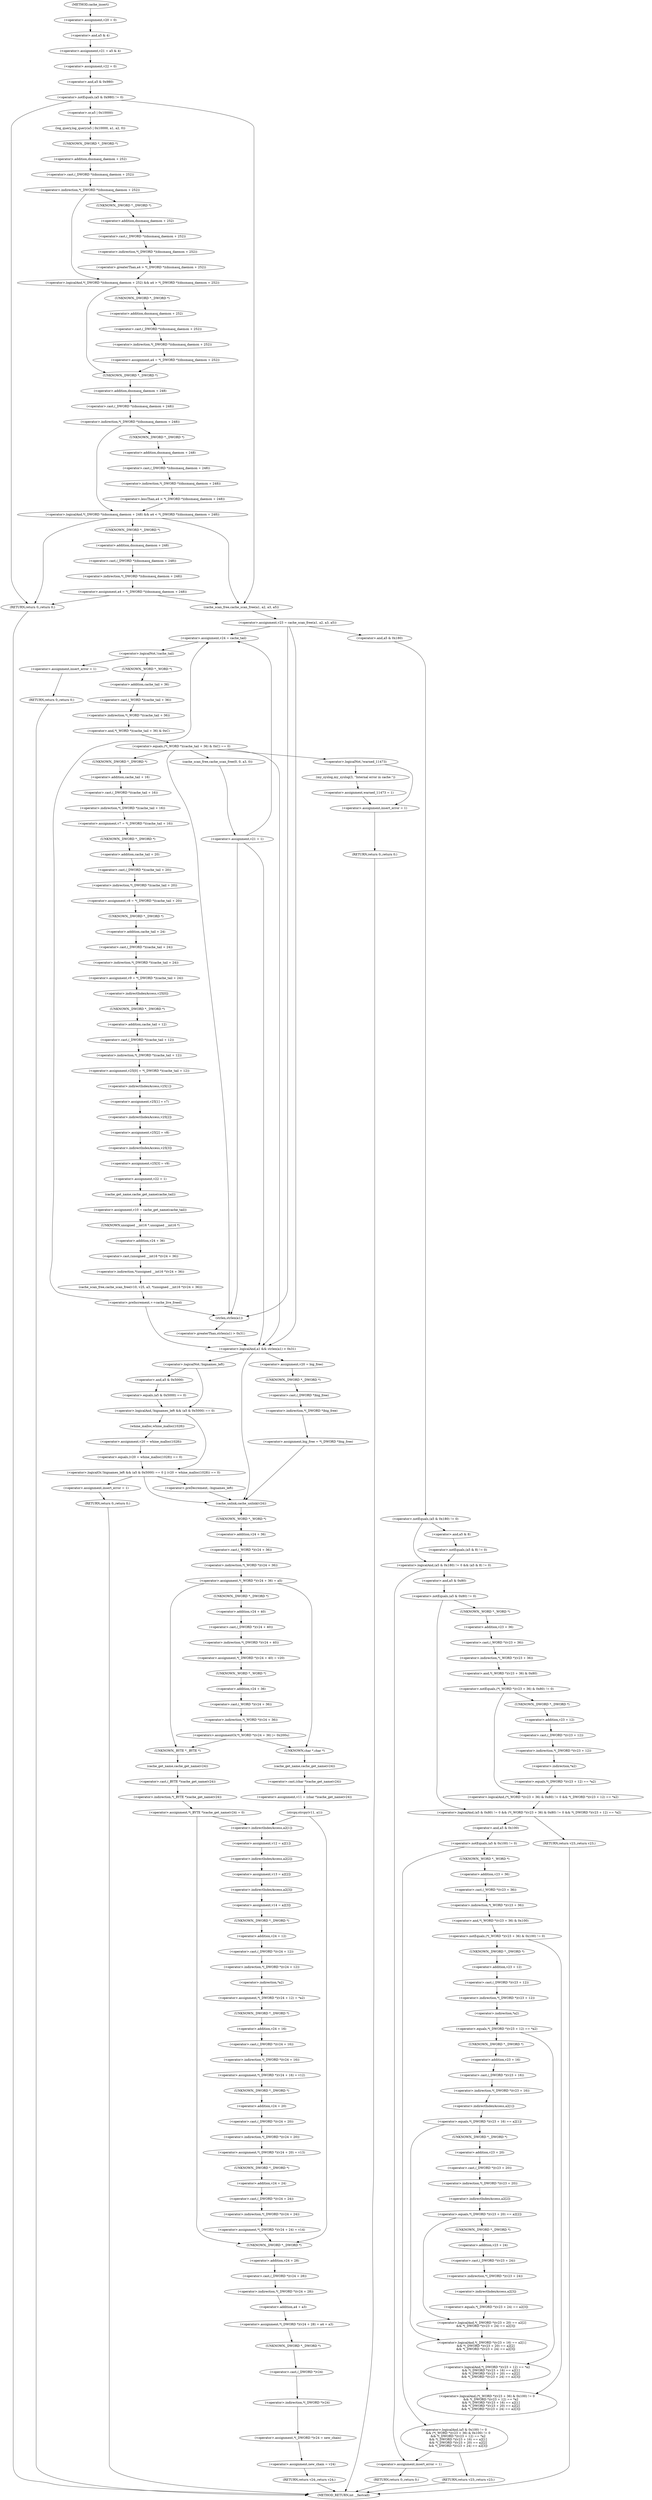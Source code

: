 digraph cache_insert {  
"1000136" [label = "(<operator>.assignment,v20 = 0)" ]
"1000139" [label = "(<operator>.assignment,v21 = a5 & 4)" ]
"1000141" [label = "(<operator>.and,a5 & 4)" ]
"1000144" [label = "(<operator>.assignment,v22 = 0)" ]
"1000148" [label = "(<operator>.notEquals,(a5 & 0x980) != 0)" ]
"1000149" [label = "(<operator>.and,a5 & 0x980)" ]
"1000154" [label = "(log_query,log_query(a5 | 0x10000, a1, a2, 0))" ]
"1000155" [label = "(<operator>.or,a5 | 0x10000)" ]
"1000162" [label = "(<operator>.logicalAnd,*(_DWORD *)(dnsmasq_daemon + 252) && a4 > *(_DWORD *)(dnsmasq_daemon + 252))" ]
"1000163" [label = "(<operator>.indirection,*(_DWORD *)(dnsmasq_daemon + 252))" ]
"1000164" [label = "(<operator>.cast,(_DWORD *)(dnsmasq_daemon + 252))" ]
"1000165" [label = "(UNKNOWN,_DWORD *,_DWORD *)" ]
"1000166" [label = "(<operator>.addition,dnsmasq_daemon + 252)" ]
"1000169" [label = "(<operator>.greaterThan,a4 > *(_DWORD *)(dnsmasq_daemon + 252))" ]
"1000171" [label = "(<operator>.indirection,*(_DWORD *)(dnsmasq_daemon + 252))" ]
"1000172" [label = "(<operator>.cast,(_DWORD *)(dnsmasq_daemon + 252))" ]
"1000173" [label = "(UNKNOWN,_DWORD *,_DWORD *)" ]
"1000174" [label = "(<operator>.addition,dnsmasq_daemon + 252)" ]
"1000177" [label = "(<operator>.assignment,a4 = *(_DWORD *)(dnsmasq_daemon + 252))" ]
"1000179" [label = "(<operator>.indirection,*(_DWORD *)(dnsmasq_daemon + 252))" ]
"1000180" [label = "(<operator>.cast,(_DWORD *)(dnsmasq_daemon + 252))" ]
"1000181" [label = "(UNKNOWN,_DWORD *,_DWORD *)" ]
"1000182" [label = "(<operator>.addition,dnsmasq_daemon + 252)" ]
"1000186" [label = "(<operator>.logicalAnd,*(_DWORD *)(dnsmasq_daemon + 248) && a4 < *(_DWORD *)(dnsmasq_daemon + 248))" ]
"1000187" [label = "(<operator>.indirection,*(_DWORD *)(dnsmasq_daemon + 248))" ]
"1000188" [label = "(<operator>.cast,(_DWORD *)(dnsmasq_daemon + 248))" ]
"1000189" [label = "(UNKNOWN,_DWORD *,_DWORD *)" ]
"1000190" [label = "(<operator>.addition,dnsmasq_daemon + 248)" ]
"1000193" [label = "(<operator>.lessThan,a4 < *(_DWORD *)(dnsmasq_daemon + 248))" ]
"1000195" [label = "(<operator>.indirection,*(_DWORD *)(dnsmasq_daemon + 248))" ]
"1000196" [label = "(<operator>.cast,(_DWORD *)(dnsmasq_daemon + 248))" ]
"1000197" [label = "(UNKNOWN,_DWORD *,_DWORD *)" ]
"1000198" [label = "(<operator>.addition,dnsmasq_daemon + 248)" ]
"1000201" [label = "(<operator>.assignment,a4 = *(_DWORD *)(dnsmasq_daemon + 248))" ]
"1000203" [label = "(<operator>.indirection,*(_DWORD *)(dnsmasq_daemon + 248))" ]
"1000204" [label = "(<operator>.cast,(_DWORD *)(dnsmasq_daemon + 248))" ]
"1000205" [label = "(UNKNOWN,_DWORD *,_DWORD *)" ]
"1000206" [label = "(<operator>.addition,dnsmasq_daemon + 248)" ]
"1000211" [label = "(RETURN,return 0;,return 0;)" ]
"1000213" [label = "(<operator>.assignment,v23 = cache_scan_free(a1, a2, a3, a5))" ]
"1000215" [label = "(cache_scan_free,cache_scan_free(a1, a2, a3, a5))" ]
"1000224" [label = "(<operator>.logicalAnd,(a5 & 0x180) != 0 && (a5 & 8) != 0)" ]
"1000225" [label = "(<operator>.notEquals,(a5 & 0x180) != 0)" ]
"1000226" [label = "(<operator>.and,a5 & 0x180)" ]
"1000230" [label = "(<operator>.notEquals,(a5 & 8) != 0)" ]
"1000231" [label = "(<operator>.and,a5 & 8)" ]
"1000237" [label = "(<operator>.logicalAnd,(a5 & 0x80) != 0 && (*(_WORD *)(v23 + 36) & 0x80) != 0 && *(_DWORD *)(v23 + 12) == *a2)" ]
"1000238" [label = "(<operator>.notEquals,(a5 & 0x80) != 0)" ]
"1000239" [label = "(<operator>.and,a5 & 0x80)" ]
"1000243" [label = "(<operator>.logicalAnd,(*(_WORD *)(v23 + 36) & 0x80) != 0 && *(_DWORD *)(v23 + 12) == *a2)" ]
"1000244" [label = "(<operator>.notEquals,(*(_WORD *)(v23 + 36) & 0x80) != 0)" ]
"1000245" [label = "(<operator>.and,*(_WORD *)(v23 + 36) & 0x80)" ]
"1000246" [label = "(<operator>.indirection,*(_WORD *)(v23 + 36))" ]
"1000247" [label = "(<operator>.cast,(_WORD *)(v23 + 36))" ]
"1000248" [label = "(UNKNOWN,_WORD *,_WORD *)" ]
"1000249" [label = "(<operator>.addition,v23 + 36)" ]
"1000254" [label = "(<operator>.equals,*(_DWORD *)(v23 + 12) == *a2)" ]
"1000255" [label = "(<operator>.indirection,*(_DWORD *)(v23 + 12))" ]
"1000256" [label = "(<operator>.cast,(_DWORD *)(v23 + 12))" ]
"1000257" [label = "(UNKNOWN,_DWORD *,_DWORD *)" ]
"1000258" [label = "(<operator>.addition,v23 + 12)" ]
"1000261" [label = "(<operator>.indirection,*a2)" ]
"1000263" [label = "(RETURN,return v23;,return v23;)" ]
"1000266" [label = "(<operator>.logicalAnd,(a5 & 0x100) != 0\n        && (*(_WORD *)(v23 + 36) & 0x100) != 0\n        && *(_DWORD *)(v23 + 12) == *a2\n        && *(_DWORD *)(v23 + 16) == a2[1]\n        && *(_DWORD *)(v23 + 20) == a2[2]\n        && *(_DWORD *)(v23 + 24) == a2[3])" ]
"1000267" [label = "(<operator>.notEquals,(a5 & 0x100) != 0)" ]
"1000268" [label = "(<operator>.and,a5 & 0x100)" ]
"1000272" [label = "(<operator>.logicalAnd,(*(_WORD *)(v23 + 36) & 0x100) != 0\n        && *(_DWORD *)(v23 + 12) == *a2\n        && *(_DWORD *)(v23 + 16) == a2[1]\n        && *(_DWORD *)(v23 + 20) == a2[2]\n        && *(_DWORD *)(v23 + 24) == a2[3])" ]
"1000273" [label = "(<operator>.notEquals,(*(_WORD *)(v23 + 36) & 0x100) != 0)" ]
"1000274" [label = "(<operator>.and,*(_WORD *)(v23 + 36) & 0x100)" ]
"1000275" [label = "(<operator>.indirection,*(_WORD *)(v23 + 36))" ]
"1000276" [label = "(<operator>.cast,(_WORD *)(v23 + 36))" ]
"1000277" [label = "(UNKNOWN,_WORD *,_WORD *)" ]
"1000278" [label = "(<operator>.addition,v23 + 36)" ]
"1000283" [label = "(<operator>.logicalAnd,*(_DWORD *)(v23 + 12) == *a2\n        && *(_DWORD *)(v23 + 16) == a2[1]\n        && *(_DWORD *)(v23 + 20) == a2[2]\n        && *(_DWORD *)(v23 + 24) == a2[3])" ]
"1000284" [label = "(<operator>.equals,*(_DWORD *)(v23 + 12) == *a2)" ]
"1000285" [label = "(<operator>.indirection,*(_DWORD *)(v23 + 12))" ]
"1000286" [label = "(<operator>.cast,(_DWORD *)(v23 + 12))" ]
"1000287" [label = "(UNKNOWN,_DWORD *,_DWORD *)" ]
"1000288" [label = "(<operator>.addition,v23 + 12)" ]
"1000291" [label = "(<operator>.indirection,*a2)" ]
"1000293" [label = "(<operator>.logicalAnd,*(_DWORD *)(v23 + 16) == a2[1]\n        && *(_DWORD *)(v23 + 20) == a2[2]\n        && *(_DWORD *)(v23 + 24) == a2[3])" ]
"1000294" [label = "(<operator>.equals,*(_DWORD *)(v23 + 16) == a2[1])" ]
"1000295" [label = "(<operator>.indirection,*(_DWORD *)(v23 + 16))" ]
"1000296" [label = "(<operator>.cast,(_DWORD *)(v23 + 16))" ]
"1000297" [label = "(UNKNOWN,_DWORD *,_DWORD *)" ]
"1000298" [label = "(<operator>.addition,v23 + 16)" ]
"1000301" [label = "(<operator>.indirectIndexAccess,a2[1])" ]
"1000304" [label = "(<operator>.logicalAnd,*(_DWORD *)(v23 + 20) == a2[2]\n        && *(_DWORD *)(v23 + 24) == a2[3])" ]
"1000305" [label = "(<operator>.equals,*(_DWORD *)(v23 + 20) == a2[2])" ]
"1000306" [label = "(<operator>.indirection,*(_DWORD *)(v23 + 20))" ]
"1000307" [label = "(<operator>.cast,(_DWORD *)(v23 + 20))" ]
"1000308" [label = "(UNKNOWN,_DWORD *,_DWORD *)" ]
"1000309" [label = "(<operator>.addition,v23 + 20)" ]
"1000312" [label = "(<operator>.indirectIndexAccess,a2[2])" ]
"1000315" [label = "(<operator>.equals,*(_DWORD *)(v23 + 24) == a2[3])" ]
"1000316" [label = "(<operator>.indirection,*(_DWORD *)(v23 + 24))" ]
"1000317" [label = "(<operator>.cast,(_DWORD *)(v23 + 24))" ]
"1000318" [label = "(UNKNOWN,_DWORD *,_DWORD *)" ]
"1000319" [label = "(<operator>.addition,v23 + 24)" ]
"1000322" [label = "(<operator>.indirectIndexAccess,a2[3])" ]
"1000326" [label = "(RETURN,return v23;,return v23;)" ]
"1000328" [label = "(<operator>.assignment,insert_error = 1)" ]
"1000331" [label = "(RETURN,return 0;,return 0;)" ]
"1000336" [label = "(<operator>.assignment,v24 = cache_tail)" ]
"1000340" [label = "(<operator>.logicalNot,!cache_tail)" ]
"1000343" [label = "(<operator>.assignment,insert_error = 1)" ]
"1000346" [label = "(RETURN,return 0;,return 0;)" ]
"1000349" [label = "(<operator>.equals,(*(_WORD *)(cache_tail + 36) & 0xC) == 0)" ]
"1000350" [label = "(<operator>.and,*(_WORD *)(cache_tail + 36) & 0xC)" ]
"1000351" [label = "(<operator>.indirection,*(_WORD *)(cache_tail + 36))" ]
"1000352" [label = "(<operator>.cast,(_WORD *)(cache_tail + 36))" ]
"1000353" [label = "(UNKNOWN,_WORD *,_WORD *)" ]
"1000354" [label = "(<operator>.addition,cache_tail + 36)" ]
"1000364" [label = "(<operator>.logicalNot,!warned_11473)" ]
"1000367" [label = "(my_syslog,my_syslog(3, \"Internal error in cache.\"))" ]
"1000370" [label = "(<operator>.assignment,warned_11473 = 1)" ]
"1000373" [label = "(<operator>.assignment,insert_error = 1)" ]
"1000376" [label = "(RETURN,return 0;,return 0;)" ]
"1000381" [label = "(<operator>.assignment,v7 = *(_DWORD *)(cache_tail + 16))" ]
"1000383" [label = "(<operator>.indirection,*(_DWORD *)(cache_tail + 16))" ]
"1000384" [label = "(<operator>.cast,(_DWORD *)(cache_tail + 16))" ]
"1000385" [label = "(UNKNOWN,_DWORD *,_DWORD *)" ]
"1000386" [label = "(<operator>.addition,cache_tail + 16)" ]
"1000389" [label = "(<operator>.assignment,v8 = *(_DWORD *)(cache_tail + 20))" ]
"1000391" [label = "(<operator>.indirection,*(_DWORD *)(cache_tail + 20))" ]
"1000392" [label = "(<operator>.cast,(_DWORD *)(cache_tail + 20))" ]
"1000393" [label = "(UNKNOWN,_DWORD *,_DWORD *)" ]
"1000394" [label = "(<operator>.addition,cache_tail + 20)" ]
"1000397" [label = "(<operator>.assignment,v9 = *(_DWORD *)(cache_tail + 24))" ]
"1000399" [label = "(<operator>.indirection,*(_DWORD *)(cache_tail + 24))" ]
"1000400" [label = "(<operator>.cast,(_DWORD *)(cache_tail + 24))" ]
"1000401" [label = "(UNKNOWN,_DWORD *,_DWORD *)" ]
"1000402" [label = "(<operator>.addition,cache_tail + 24)" ]
"1000405" [label = "(<operator>.assignment,v25[0] = *(_DWORD *)(cache_tail + 12))" ]
"1000406" [label = "(<operator>.indirectIndexAccess,v25[0])" ]
"1000409" [label = "(<operator>.indirection,*(_DWORD *)(cache_tail + 12))" ]
"1000410" [label = "(<operator>.cast,(_DWORD *)(cache_tail + 12))" ]
"1000411" [label = "(UNKNOWN,_DWORD *,_DWORD *)" ]
"1000412" [label = "(<operator>.addition,cache_tail + 12)" ]
"1000415" [label = "(<operator>.assignment,v25[1] = v7)" ]
"1000416" [label = "(<operator>.indirectIndexAccess,v25[1])" ]
"1000420" [label = "(<operator>.assignment,v25[2] = v8)" ]
"1000421" [label = "(<operator>.indirectIndexAccess,v25[2])" ]
"1000425" [label = "(<operator>.assignment,v25[3] = v9)" ]
"1000426" [label = "(<operator>.indirectIndexAccess,v25[3])" ]
"1000430" [label = "(<operator>.assignment,v22 = 1)" ]
"1000433" [label = "(<operator>.assignment,v10 = cache_get_name(cache_tail))" ]
"1000435" [label = "(cache_get_name,cache_get_name(cache_tail))" ]
"1000437" [label = "(cache_scan_free,cache_scan_free(v10, v25, a3, *(unsigned __int16 *)(v24 + 36)))" ]
"1000441" [label = "(<operator>.indirection,*(unsigned __int16 *)(v24 + 36))" ]
"1000442" [label = "(<operator>.cast,(unsigned __int16 *)(v24 + 36))" ]
"1000443" [label = "(UNKNOWN,unsigned __int16 *,unsigned __int16 *)" ]
"1000444" [label = "(<operator>.addition,v24 + 36)" ]
"1000447" [label = "(<operator>.preIncrement,++cache_live_freed)" ]
"1000451" [label = "(cache_scan_free,cache_scan_free(0, 0, a3, 0))" ]
"1000456" [label = "(<operator>.assignment,v21 = 1)" ]
"1000460" [label = "(<operator>.logicalAnd,a1 && strlen(a1) > 0x31)" ]
"1000462" [label = "(<operator>.greaterThan,strlen(a1) > 0x31)" ]
"1000463" [label = "(strlen,strlen(a1))" ]
"1000470" [label = "(<operator>.assignment,v20 = big_free)" ]
"1000473" [label = "(<operator>.assignment,big_free = *(_DWORD *)big_free)" ]
"1000475" [label = "(<operator>.indirection,*(_DWORD *)big_free)" ]
"1000476" [label = "(<operator>.cast,(_DWORD *)big_free)" ]
"1000477" [label = "(UNKNOWN,_DWORD *,_DWORD *)" ]
"1000482" [label = "(<operator>.logicalOr,!bignames_left && (a5 & 0x5000) == 0 || (v20 = whine_malloc(1028)) == 0)" ]
"1000483" [label = "(<operator>.logicalAnd,!bignames_left && (a5 & 0x5000) == 0)" ]
"1000484" [label = "(<operator>.logicalNot,!bignames_left)" ]
"1000486" [label = "(<operator>.equals,(a5 & 0x5000) == 0)" ]
"1000487" [label = "(<operator>.and,a5 & 0x5000)" ]
"1000491" [label = "(<operator>.equals,(v20 = whine_malloc(1028)) == 0)" ]
"1000492" [label = "(<operator>.assignment,v20 = whine_malloc(1028))" ]
"1000494" [label = "(whine_malloc,whine_malloc(1028))" ]
"1000498" [label = "(<operator>.assignment,insert_error = 1)" ]
"1000501" [label = "(RETURN,return 0;,return 0;)" ]
"1000505" [label = "(<operator>.preDecrement,--bignames_left)" ]
"1000507" [label = "(cache_unlink,cache_unlink(v24))" ]
"1000509" [label = "(<operator>.assignment,*(_WORD *)(v24 + 36) = a5)" ]
"1000510" [label = "(<operator>.indirection,*(_WORD *)(v24 + 36))" ]
"1000511" [label = "(<operator>.cast,(_WORD *)(v24 + 36))" ]
"1000512" [label = "(UNKNOWN,_WORD *,_WORD *)" ]
"1000513" [label = "(<operator>.addition,v24 + 36)" ]
"1000520" [label = "(<operator>.assignment,*(_DWORD *)(v24 + 40) = v20)" ]
"1000521" [label = "(<operator>.indirection,*(_DWORD *)(v24 + 40))" ]
"1000522" [label = "(<operator>.cast,(_DWORD *)(v24 + 40))" ]
"1000523" [label = "(UNKNOWN,_DWORD *,_DWORD *)" ]
"1000524" [label = "(<operator>.addition,v24 + 40)" ]
"1000528" [label = "(<operators>.assignmentOr,*(_WORD *)(v24 + 36) |= 0x200u)" ]
"1000529" [label = "(<operator>.indirection,*(_WORD *)(v24 + 36))" ]
"1000530" [label = "(<operator>.cast,(_WORD *)(v24 + 36))" ]
"1000531" [label = "(UNKNOWN,_WORD *,_WORD *)" ]
"1000532" [label = "(<operator>.addition,v24 + 36)" ]
"1000539" [label = "(<operator>.assignment,v11 = (char *)cache_get_name(v24))" ]
"1000541" [label = "(<operator>.cast,(char *)cache_get_name(v24))" ]
"1000542" [label = "(UNKNOWN,char *,char *)" ]
"1000543" [label = "(cache_get_name,cache_get_name(v24))" ]
"1000545" [label = "(strcpy,strcpy(v11, a1))" ]
"1000550" [label = "(<operator>.assignment,*(_BYTE *)cache_get_name(v24) = 0)" ]
"1000551" [label = "(<operator>.indirection,*(_BYTE *)cache_get_name(v24))" ]
"1000552" [label = "(<operator>.cast,(_BYTE *)cache_get_name(v24))" ]
"1000553" [label = "(UNKNOWN,_BYTE *,_BYTE *)" ]
"1000554" [label = "(cache_get_name,cache_get_name(v24))" ]
"1000560" [label = "(<operator>.assignment,v12 = a2[1])" ]
"1000562" [label = "(<operator>.indirectIndexAccess,a2[1])" ]
"1000565" [label = "(<operator>.assignment,v13 = a2[2])" ]
"1000567" [label = "(<operator>.indirectIndexAccess,a2[2])" ]
"1000570" [label = "(<operator>.assignment,v14 = a2[3])" ]
"1000572" [label = "(<operator>.indirectIndexAccess,a2[3])" ]
"1000575" [label = "(<operator>.assignment,*(_DWORD *)(v24 + 12) = *a2)" ]
"1000576" [label = "(<operator>.indirection,*(_DWORD *)(v24 + 12))" ]
"1000577" [label = "(<operator>.cast,(_DWORD *)(v24 + 12))" ]
"1000578" [label = "(UNKNOWN,_DWORD *,_DWORD *)" ]
"1000579" [label = "(<operator>.addition,v24 + 12)" ]
"1000582" [label = "(<operator>.indirection,*a2)" ]
"1000584" [label = "(<operator>.assignment,*(_DWORD *)(v24 + 16) = v12)" ]
"1000585" [label = "(<operator>.indirection,*(_DWORD *)(v24 + 16))" ]
"1000586" [label = "(<operator>.cast,(_DWORD *)(v24 + 16))" ]
"1000587" [label = "(UNKNOWN,_DWORD *,_DWORD *)" ]
"1000588" [label = "(<operator>.addition,v24 + 16)" ]
"1000592" [label = "(<operator>.assignment,*(_DWORD *)(v24 + 20) = v13)" ]
"1000593" [label = "(<operator>.indirection,*(_DWORD *)(v24 + 20))" ]
"1000594" [label = "(<operator>.cast,(_DWORD *)(v24 + 20))" ]
"1000595" [label = "(UNKNOWN,_DWORD *,_DWORD *)" ]
"1000596" [label = "(<operator>.addition,v24 + 20)" ]
"1000600" [label = "(<operator>.assignment,*(_DWORD *)(v24 + 24) = v14)" ]
"1000601" [label = "(<operator>.indirection,*(_DWORD *)(v24 + 24))" ]
"1000602" [label = "(<operator>.cast,(_DWORD *)(v24 + 24))" ]
"1000603" [label = "(UNKNOWN,_DWORD *,_DWORD *)" ]
"1000604" [label = "(<operator>.addition,v24 + 24)" ]
"1000608" [label = "(<operator>.assignment,*(_DWORD *)(v24 + 28) = a4 + a3)" ]
"1000609" [label = "(<operator>.indirection,*(_DWORD *)(v24 + 28))" ]
"1000610" [label = "(<operator>.cast,(_DWORD *)(v24 + 28))" ]
"1000611" [label = "(UNKNOWN,_DWORD *,_DWORD *)" ]
"1000612" [label = "(<operator>.addition,v24 + 28)" ]
"1000615" [label = "(<operator>.addition,a4 + a3)" ]
"1000618" [label = "(<operator>.assignment,*(_DWORD *)v24 = new_chain)" ]
"1000619" [label = "(<operator>.indirection,*(_DWORD *)v24)" ]
"1000620" [label = "(<operator>.cast,(_DWORD *)v24)" ]
"1000621" [label = "(UNKNOWN,_DWORD *,_DWORD *)" ]
"1000624" [label = "(<operator>.assignment,new_chain = v24)" ]
"1000627" [label = "(RETURN,return v24;,return v24;)" ]
"1000115" [label = "(METHOD,cache_insert)" ]
"1000629" [label = "(METHOD_RETURN,int __fastcall)" ]
  "1000136" -> "1000141" 
  "1000139" -> "1000144" 
  "1000141" -> "1000139" 
  "1000144" -> "1000149" 
  "1000148" -> "1000155" 
  "1000148" -> "1000211" 
  "1000148" -> "1000215" 
  "1000149" -> "1000148" 
  "1000154" -> "1000165" 
  "1000155" -> "1000154" 
  "1000162" -> "1000189" 
  "1000162" -> "1000181" 
  "1000163" -> "1000162" 
  "1000163" -> "1000173" 
  "1000164" -> "1000163" 
  "1000165" -> "1000166" 
  "1000166" -> "1000164" 
  "1000169" -> "1000162" 
  "1000171" -> "1000169" 
  "1000172" -> "1000171" 
  "1000173" -> "1000174" 
  "1000174" -> "1000172" 
  "1000177" -> "1000189" 
  "1000179" -> "1000177" 
  "1000180" -> "1000179" 
  "1000181" -> "1000182" 
  "1000182" -> "1000180" 
  "1000186" -> "1000205" 
  "1000186" -> "1000211" 
  "1000186" -> "1000215" 
  "1000187" -> "1000186" 
  "1000187" -> "1000197" 
  "1000188" -> "1000187" 
  "1000189" -> "1000190" 
  "1000190" -> "1000188" 
  "1000193" -> "1000186" 
  "1000195" -> "1000193" 
  "1000196" -> "1000195" 
  "1000197" -> "1000198" 
  "1000198" -> "1000196" 
  "1000201" -> "1000211" 
  "1000201" -> "1000215" 
  "1000203" -> "1000201" 
  "1000204" -> "1000203" 
  "1000205" -> "1000206" 
  "1000206" -> "1000204" 
  "1000211" -> "1000629" 
  "1000213" -> "1000226" 
  "1000213" -> "1000336" 
  "1000213" -> "1000460" 
  "1000213" -> "1000463" 
  "1000215" -> "1000213" 
  "1000224" -> "1000239" 
  "1000224" -> "1000328" 
  "1000225" -> "1000224" 
  "1000225" -> "1000231" 
  "1000226" -> "1000225" 
  "1000230" -> "1000224" 
  "1000231" -> "1000230" 
  "1000237" -> "1000263" 
  "1000237" -> "1000268" 
  "1000238" -> "1000248" 
  "1000238" -> "1000237" 
  "1000239" -> "1000238" 
  "1000243" -> "1000237" 
  "1000244" -> "1000257" 
  "1000244" -> "1000243" 
  "1000245" -> "1000244" 
  "1000246" -> "1000245" 
  "1000247" -> "1000246" 
  "1000248" -> "1000249" 
  "1000249" -> "1000247" 
  "1000254" -> "1000243" 
  "1000255" -> "1000261" 
  "1000256" -> "1000255" 
  "1000257" -> "1000258" 
  "1000258" -> "1000256" 
  "1000261" -> "1000254" 
  "1000263" -> "1000629" 
  "1000266" -> "1000326" 
  "1000266" -> "1000328" 
  "1000267" -> "1000277" 
  "1000267" -> "1000266" 
  "1000268" -> "1000267" 
  "1000272" -> "1000266" 
  "1000273" -> "1000287" 
  "1000273" -> "1000272" 
  "1000274" -> "1000273" 
  "1000275" -> "1000274" 
  "1000276" -> "1000275" 
  "1000277" -> "1000278" 
  "1000278" -> "1000276" 
  "1000283" -> "1000272" 
  "1000284" -> "1000297" 
  "1000284" -> "1000283" 
  "1000285" -> "1000291" 
  "1000286" -> "1000285" 
  "1000287" -> "1000288" 
  "1000288" -> "1000286" 
  "1000291" -> "1000284" 
  "1000293" -> "1000283" 
  "1000294" -> "1000308" 
  "1000294" -> "1000293" 
  "1000295" -> "1000301" 
  "1000296" -> "1000295" 
  "1000297" -> "1000298" 
  "1000298" -> "1000296" 
  "1000301" -> "1000294" 
  "1000304" -> "1000293" 
  "1000305" -> "1000318" 
  "1000305" -> "1000304" 
  "1000306" -> "1000312" 
  "1000307" -> "1000306" 
  "1000308" -> "1000309" 
  "1000309" -> "1000307" 
  "1000312" -> "1000305" 
  "1000315" -> "1000304" 
  "1000316" -> "1000322" 
  "1000317" -> "1000316" 
  "1000318" -> "1000319" 
  "1000319" -> "1000317" 
  "1000322" -> "1000315" 
  "1000326" -> "1000629" 
  "1000328" -> "1000331" 
  "1000331" -> "1000629" 
  "1000336" -> "1000340" 
  "1000340" -> "1000353" 
  "1000340" -> "1000343" 
  "1000343" -> "1000346" 
  "1000346" -> "1000629" 
  "1000349" -> "1000460" 
  "1000349" -> "1000463" 
  "1000349" -> "1000364" 
  "1000349" -> "1000385" 
  "1000349" -> "1000451" 
  "1000350" -> "1000349" 
  "1000351" -> "1000350" 
  "1000352" -> "1000351" 
  "1000353" -> "1000354" 
  "1000354" -> "1000352" 
  "1000364" -> "1000367" 
  "1000364" -> "1000373" 
  "1000367" -> "1000370" 
  "1000370" -> "1000373" 
  "1000373" -> "1000376" 
  "1000376" -> "1000629" 
  "1000381" -> "1000393" 
  "1000383" -> "1000381" 
  "1000384" -> "1000383" 
  "1000385" -> "1000386" 
  "1000386" -> "1000384" 
  "1000389" -> "1000401" 
  "1000391" -> "1000389" 
  "1000392" -> "1000391" 
  "1000393" -> "1000394" 
  "1000394" -> "1000392" 
  "1000397" -> "1000406" 
  "1000399" -> "1000397" 
  "1000400" -> "1000399" 
  "1000401" -> "1000402" 
  "1000402" -> "1000400" 
  "1000405" -> "1000416" 
  "1000406" -> "1000411" 
  "1000409" -> "1000405" 
  "1000410" -> "1000409" 
  "1000411" -> "1000412" 
  "1000412" -> "1000410" 
  "1000415" -> "1000421" 
  "1000416" -> "1000415" 
  "1000420" -> "1000426" 
  "1000421" -> "1000420" 
  "1000425" -> "1000430" 
  "1000426" -> "1000425" 
  "1000430" -> "1000435" 
  "1000433" -> "1000443" 
  "1000435" -> "1000433" 
  "1000437" -> "1000447" 
  "1000441" -> "1000437" 
  "1000442" -> "1000441" 
  "1000443" -> "1000444" 
  "1000444" -> "1000442" 
  "1000447" -> "1000336" 
  "1000447" -> "1000460" 
  "1000447" -> "1000463" 
  "1000451" -> "1000456" 
  "1000456" -> "1000336" 
  "1000456" -> "1000460" 
  "1000456" -> "1000463" 
  "1000460" -> "1000470" 
  "1000460" -> "1000484" 
  "1000460" -> "1000507" 
  "1000462" -> "1000460" 
  "1000463" -> "1000462" 
  "1000470" -> "1000477" 
  "1000473" -> "1000507" 
  "1000475" -> "1000473" 
  "1000476" -> "1000475" 
  "1000477" -> "1000476" 
  "1000482" -> "1000498" 
  "1000482" -> "1000505" 
  "1000482" -> "1000507" 
  "1000483" -> "1000482" 
  "1000483" -> "1000494" 
  "1000484" -> "1000483" 
  "1000484" -> "1000487" 
  "1000486" -> "1000483" 
  "1000487" -> "1000486" 
  "1000491" -> "1000482" 
  "1000492" -> "1000491" 
  "1000494" -> "1000492" 
  "1000498" -> "1000501" 
  "1000501" -> "1000629" 
  "1000505" -> "1000507" 
  "1000507" -> "1000512" 
  "1000509" -> "1000523" 
  "1000509" -> "1000553" 
  "1000509" -> "1000542" 
  "1000510" -> "1000509" 
  "1000511" -> "1000510" 
  "1000512" -> "1000513" 
  "1000513" -> "1000511" 
  "1000520" -> "1000531" 
  "1000521" -> "1000520" 
  "1000522" -> "1000521" 
  "1000523" -> "1000524" 
  "1000524" -> "1000522" 
  "1000528" -> "1000553" 
  "1000528" -> "1000542" 
  "1000529" -> "1000528" 
  "1000530" -> "1000529" 
  "1000531" -> "1000532" 
  "1000532" -> "1000530" 
  "1000539" -> "1000545" 
  "1000541" -> "1000539" 
  "1000542" -> "1000543" 
  "1000543" -> "1000541" 
  "1000545" -> "1000611" 
  "1000545" -> "1000562" 
  "1000550" -> "1000611" 
  "1000550" -> "1000562" 
  "1000551" -> "1000550" 
  "1000552" -> "1000551" 
  "1000553" -> "1000554" 
  "1000554" -> "1000552" 
  "1000560" -> "1000567" 
  "1000562" -> "1000560" 
  "1000565" -> "1000572" 
  "1000567" -> "1000565" 
  "1000570" -> "1000578" 
  "1000572" -> "1000570" 
  "1000575" -> "1000587" 
  "1000576" -> "1000582" 
  "1000577" -> "1000576" 
  "1000578" -> "1000579" 
  "1000579" -> "1000577" 
  "1000582" -> "1000575" 
  "1000584" -> "1000595" 
  "1000585" -> "1000584" 
  "1000586" -> "1000585" 
  "1000587" -> "1000588" 
  "1000588" -> "1000586" 
  "1000592" -> "1000603" 
  "1000593" -> "1000592" 
  "1000594" -> "1000593" 
  "1000595" -> "1000596" 
  "1000596" -> "1000594" 
  "1000600" -> "1000611" 
  "1000601" -> "1000600" 
  "1000602" -> "1000601" 
  "1000603" -> "1000604" 
  "1000604" -> "1000602" 
  "1000608" -> "1000621" 
  "1000609" -> "1000615" 
  "1000610" -> "1000609" 
  "1000611" -> "1000612" 
  "1000612" -> "1000610" 
  "1000615" -> "1000608" 
  "1000618" -> "1000624" 
  "1000619" -> "1000618" 
  "1000620" -> "1000619" 
  "1000621" -> "1000620" 
  "1000624" -> "1000627" 
  "1000627" -> "1000629" 
  "1000115" -> "1000136" 
}
